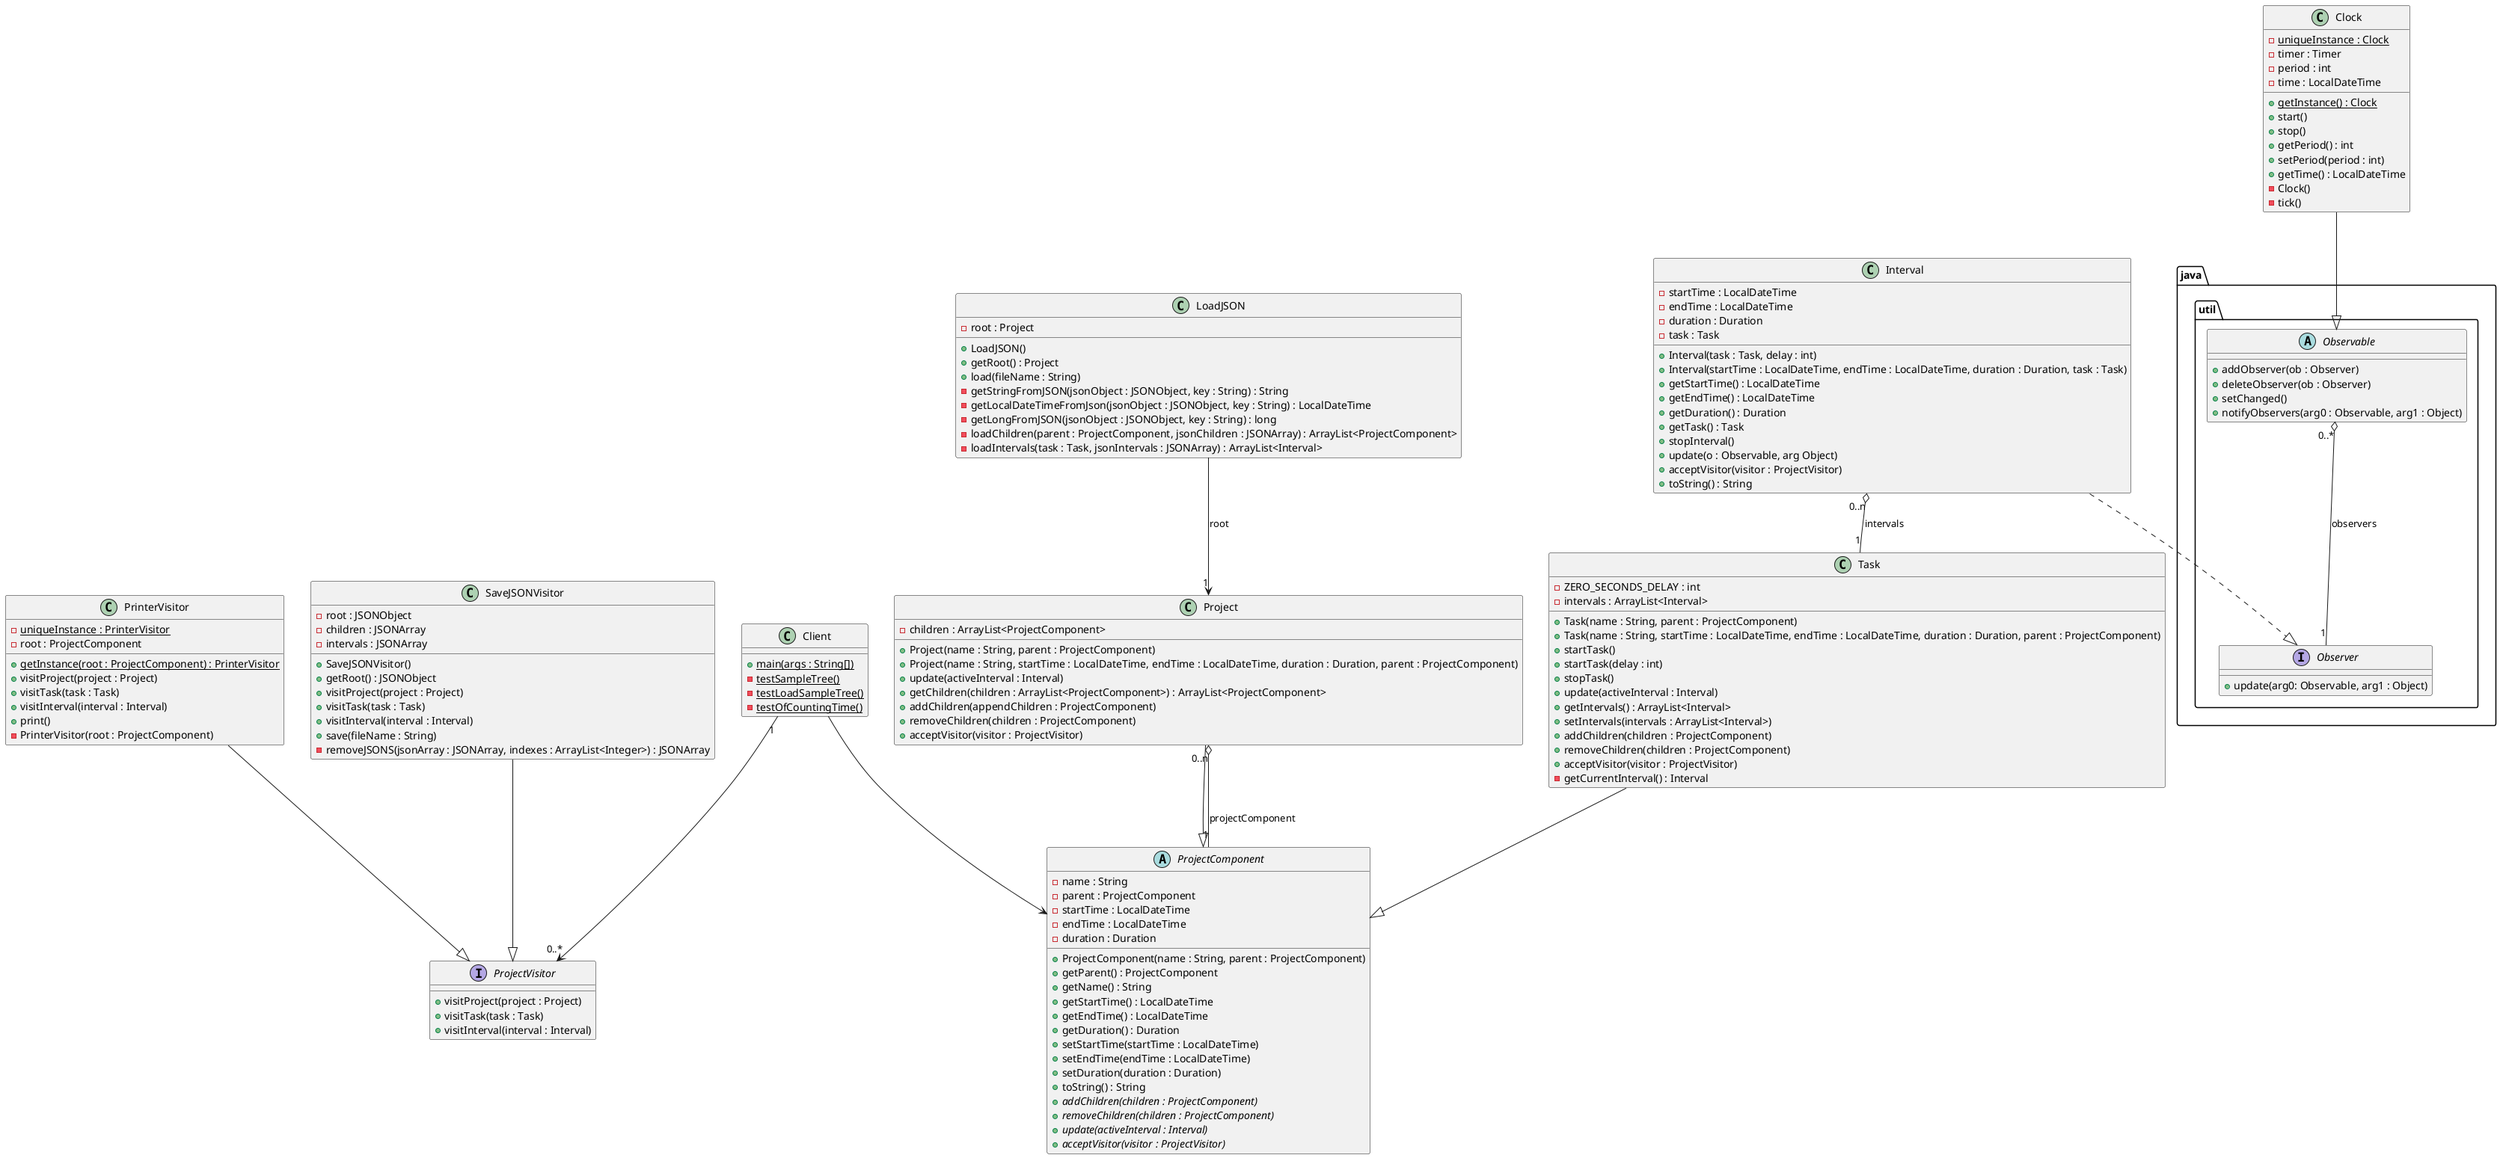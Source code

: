 @startuml
'https://plantuml.com/class-diagram

class Client {
    + {static} main(args : String[])
    - {static} testSampleTree()
    - {static} testLoadSampleTree()
    - {static} testOfCountingTime()
}

interface ProjectVisitor {
    + visitProject(project : Project)
    + visitTask(task : Task)
    + visitInterval(interval : Interval)
}

class PrinterVisitor {
    - {static} uniqueInstance : PrinterVisitor
    - root : ProjectComponent
    + {static} getInstance(root : ProjectComponent) : PrinterVisitor
    + visitProject(project : Project)
    + visitTask(task : Task)
    + visitInterval(interval : Interval)
    + print()
    - PrinterVisitor(root : ProjectComponent)
}

class SaveJSONVisitor {
    - root : JSONObject
    - children : JSONArray
    - intervals : JSONArray
    + SaveJSONVisitor()
    + getRoot() : JSONObject
    + visitProject(project : Project)
    + visitTask(task : Task)
    + visitInterval(interval : Interval)
    + save(fileName : String)
    - removeJSONS(jsonArray : JSONArray, indexes : ArrayList<Integer>) : JSONArray
}

abstract ProjectComponent {
    - name : String
    - parent : ProjectComponent
    - startTime : LocalDateTime
    - endTime : LocalDateTime
    - duration : Duration
    + ProjectComponent(name : String, parent : ProjectComponent)
    + getParent() : ProjectComponent
    + getName() : String
    + getStartTime() : LocalDateTime
    + getEndTime() : LocalDateTime
    + getDuration() : Duration
    + setStartTime(startTime : LocalDateTime)
    + setEndTime(endTime : LocalDateTime)
    + setDuration(duration : Duration)
    + toString() : String
    + {abstract} addChildren(children : ProjectComponent)
    + {abstract} removeChildren(children : ProjectComponent)
    + {abstract} update(activeInterval : Interval)
    + {abstract} acceptVisitor(visitor : ProjectVisitor)
}

class Project {
    - children : ArrayList<ProjectComponent>
    + Project(name : String, parent : ProjectComponent)
    + Project(name : String, startTime : LocalDateTime, endTime : LocalDateTime, duration : Duration, parent : ProjectComponent)
    + update(activeInterval : Interval)
    + getChildren(children : ArrayList<ProjectComponent>) : ArrayList<ProjectComponent>
    + addChildren(appendChildren : ProjectComponent)
    + removeChildren(children : ProjectComponent)
    + acceptVisitor(visitor : ProjectVisitor)
}

class Task {
    - ZERO_SECONDS_DELAY : int
    - intervals : ArrayList<Interval>
    + Task(name : String, parent : ProjectComponent)
    + Task(name : String, startTime : LocalDateTime, endTime : LocalDateTime, duration : Duration, parent : ProjectComponent)
    + startTask()
    + startTask(delay : int)
    + stopTask()
    + update(activeInterval : Interval)
    + getIntervals() : ArrayList<Interval>
    + setIntervals(intervals : ArrayList<Interval>)
    + addChildren(children : ProjectComponent)
    + removeChildren(children : ProjectComponent)
    + acceptVisitor(visitor : ProjectVisitor)
    - getCurrentInterval() : Interval
}

class Interval {
    - startTime : LocalDateTime
    - endTime : LocalDateTime
    - duration : Duration
    - task : Task
    + Interval(task : Task, delay : int)
    + Interval(startTime : LocalDateTime, endTime : LocalDateTime, duration : Duration, task : Task)
    + getStartTime() : LocalDateTime
    + getEndTime() : LocalDateTime
    + getDuration() : Duration
    + getTask() : Task
    + stopInterval()
    + update(o : Observable, arg Object)
    + acceptVisitor(visitor : ProjectVisitor)
    + toString() : String
}

class Clock {
    - {static} uniqueInstance : Clock
    - timer : Timer
    - period : int
    - time : LocalDateTime
    + {static} getInstance() : Clock
    + start()
    + stop()
    + getPeriod() : int
    + setPeriod(period : int)
    + getTime() : LocalDateTime
    - Clock()
    - tick()
}

class LoadJSON {
    - root : Project
    + LoadJSON()
    + getRoot() : Project
    + load(fileName : String)
    - getStringFromJSON(jsonObject : JSONObject, key : String) : String
    - getLocalDateTimeFromJson(jsonObject : JSONObject, key : String) : LocalDateTime
    - getLongFromJSON(jsonObject : JSONObject, key : String) : long
    - loadChildren(parent : ProjectComponent, jsonChildren : JSONArray) : ArrayList<ProjectComponent>
    - loadIntervals(task : Task, jsonIntervals : JSONArray) : ArrayList<Interval>
}

package "java.util" {
    abstract Observable {
        + addObserver(ob : Observer)
        + deleteObserver(ob : Observer)
        + setChanged()
        + notifyObservers(arg0 : Observable, arg1 : Object)
    }

    interface Observer {
        + update(arg0: Observable, arg1 : Object)
    }
}

Observable "0..*" o-- "1" Observer : observers

Clock --|> Observable
Interval ..|> Observer

Client --> ProjectComponent
Project "0..n" o-- "1" ProjectComponent : projectComponent
Project --|> ProjectComponent
Task --|> ProjectComponent
Interval "0..n" o-- "1" Task : intervals

Client "1" --> "0..*" ProjectVisitor
PrinterVisitor --|> ProjectVisitor
SaveJSONVisitor --|> ProjectVisitor
LoadJSON --> "1" Project : "root"
@enduml